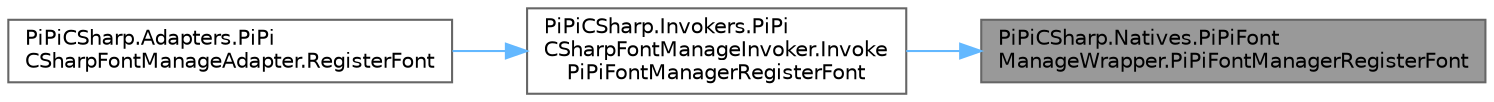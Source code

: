 digraph "PiPiCSharp.Natives.PiPiFontManageWrapper.PiPiFontManagerRegisterFont"
{
 // LATEX_PDF_SIZE
  bgcolor="transparent";
  edge [fontname=Helvetica,fontsize=10,labelfontname=Helvetica,labelfontsize=10];
  node [fontname=Helvetica,fontsize=10,shape=box,height=0.2,width=0.4];
  rankdir="RL";
  Node1 [id="Node000001",label="PiPiCSharp.Natives.PiPiFont\lManageWrapper.PiPiFontManagerRegisterFont",height=0.2,width=0.4,color="gray40", fillcolor="grey60", style="filled", fontcolor="black",tooltip="Invoke c++ PiPiFontManager RegisterFont."];
  Node1 -> Node2 [id="edge1_Node000001_Node000002",dir="back",color="steelblue1",style="solid",tooltip=" "];
  Node2 [id="Node000002",label="PiPiCSharp.Invokers.PiPi\lCSharpFontManageInvoker.Invoke\lPiPiFontManagerRegisterFont",height=0.2,width=0.4,color="grey40", fillcolor="white", style="filled",URL="$class_pi_pi_c_sharp_1_1_invokers_1_1_pi_pi_c_sharp_font_manage_invoker.html#ac068ca6d84ae9969f95d0cec8bdd022b",tooltip="Invoke PiPiFontManageWrapper PiPiFontManagerRegisterFont."];
  Node2 -> Node3 [id="edge2_Node000002_Node000003",dir="back",color="steelblue1",style="solid",tooltip=" "];
  Node3 [id="Node000003",label="PiPiCSharp.Adapters.PiPi\lCSharpFontManageAdapter.RegisterFont",height=0.2,width=0.4,color="grey40", fillcolor="white", style="filled",URL="$class_pi_pi_c_sharp_1_1_adapters_1_1_pi_pi_c_sharp_font_manage_adapter.html#a74bd06db38f0a825afbb384b39ac279c",tooltip="Register font."];
}
